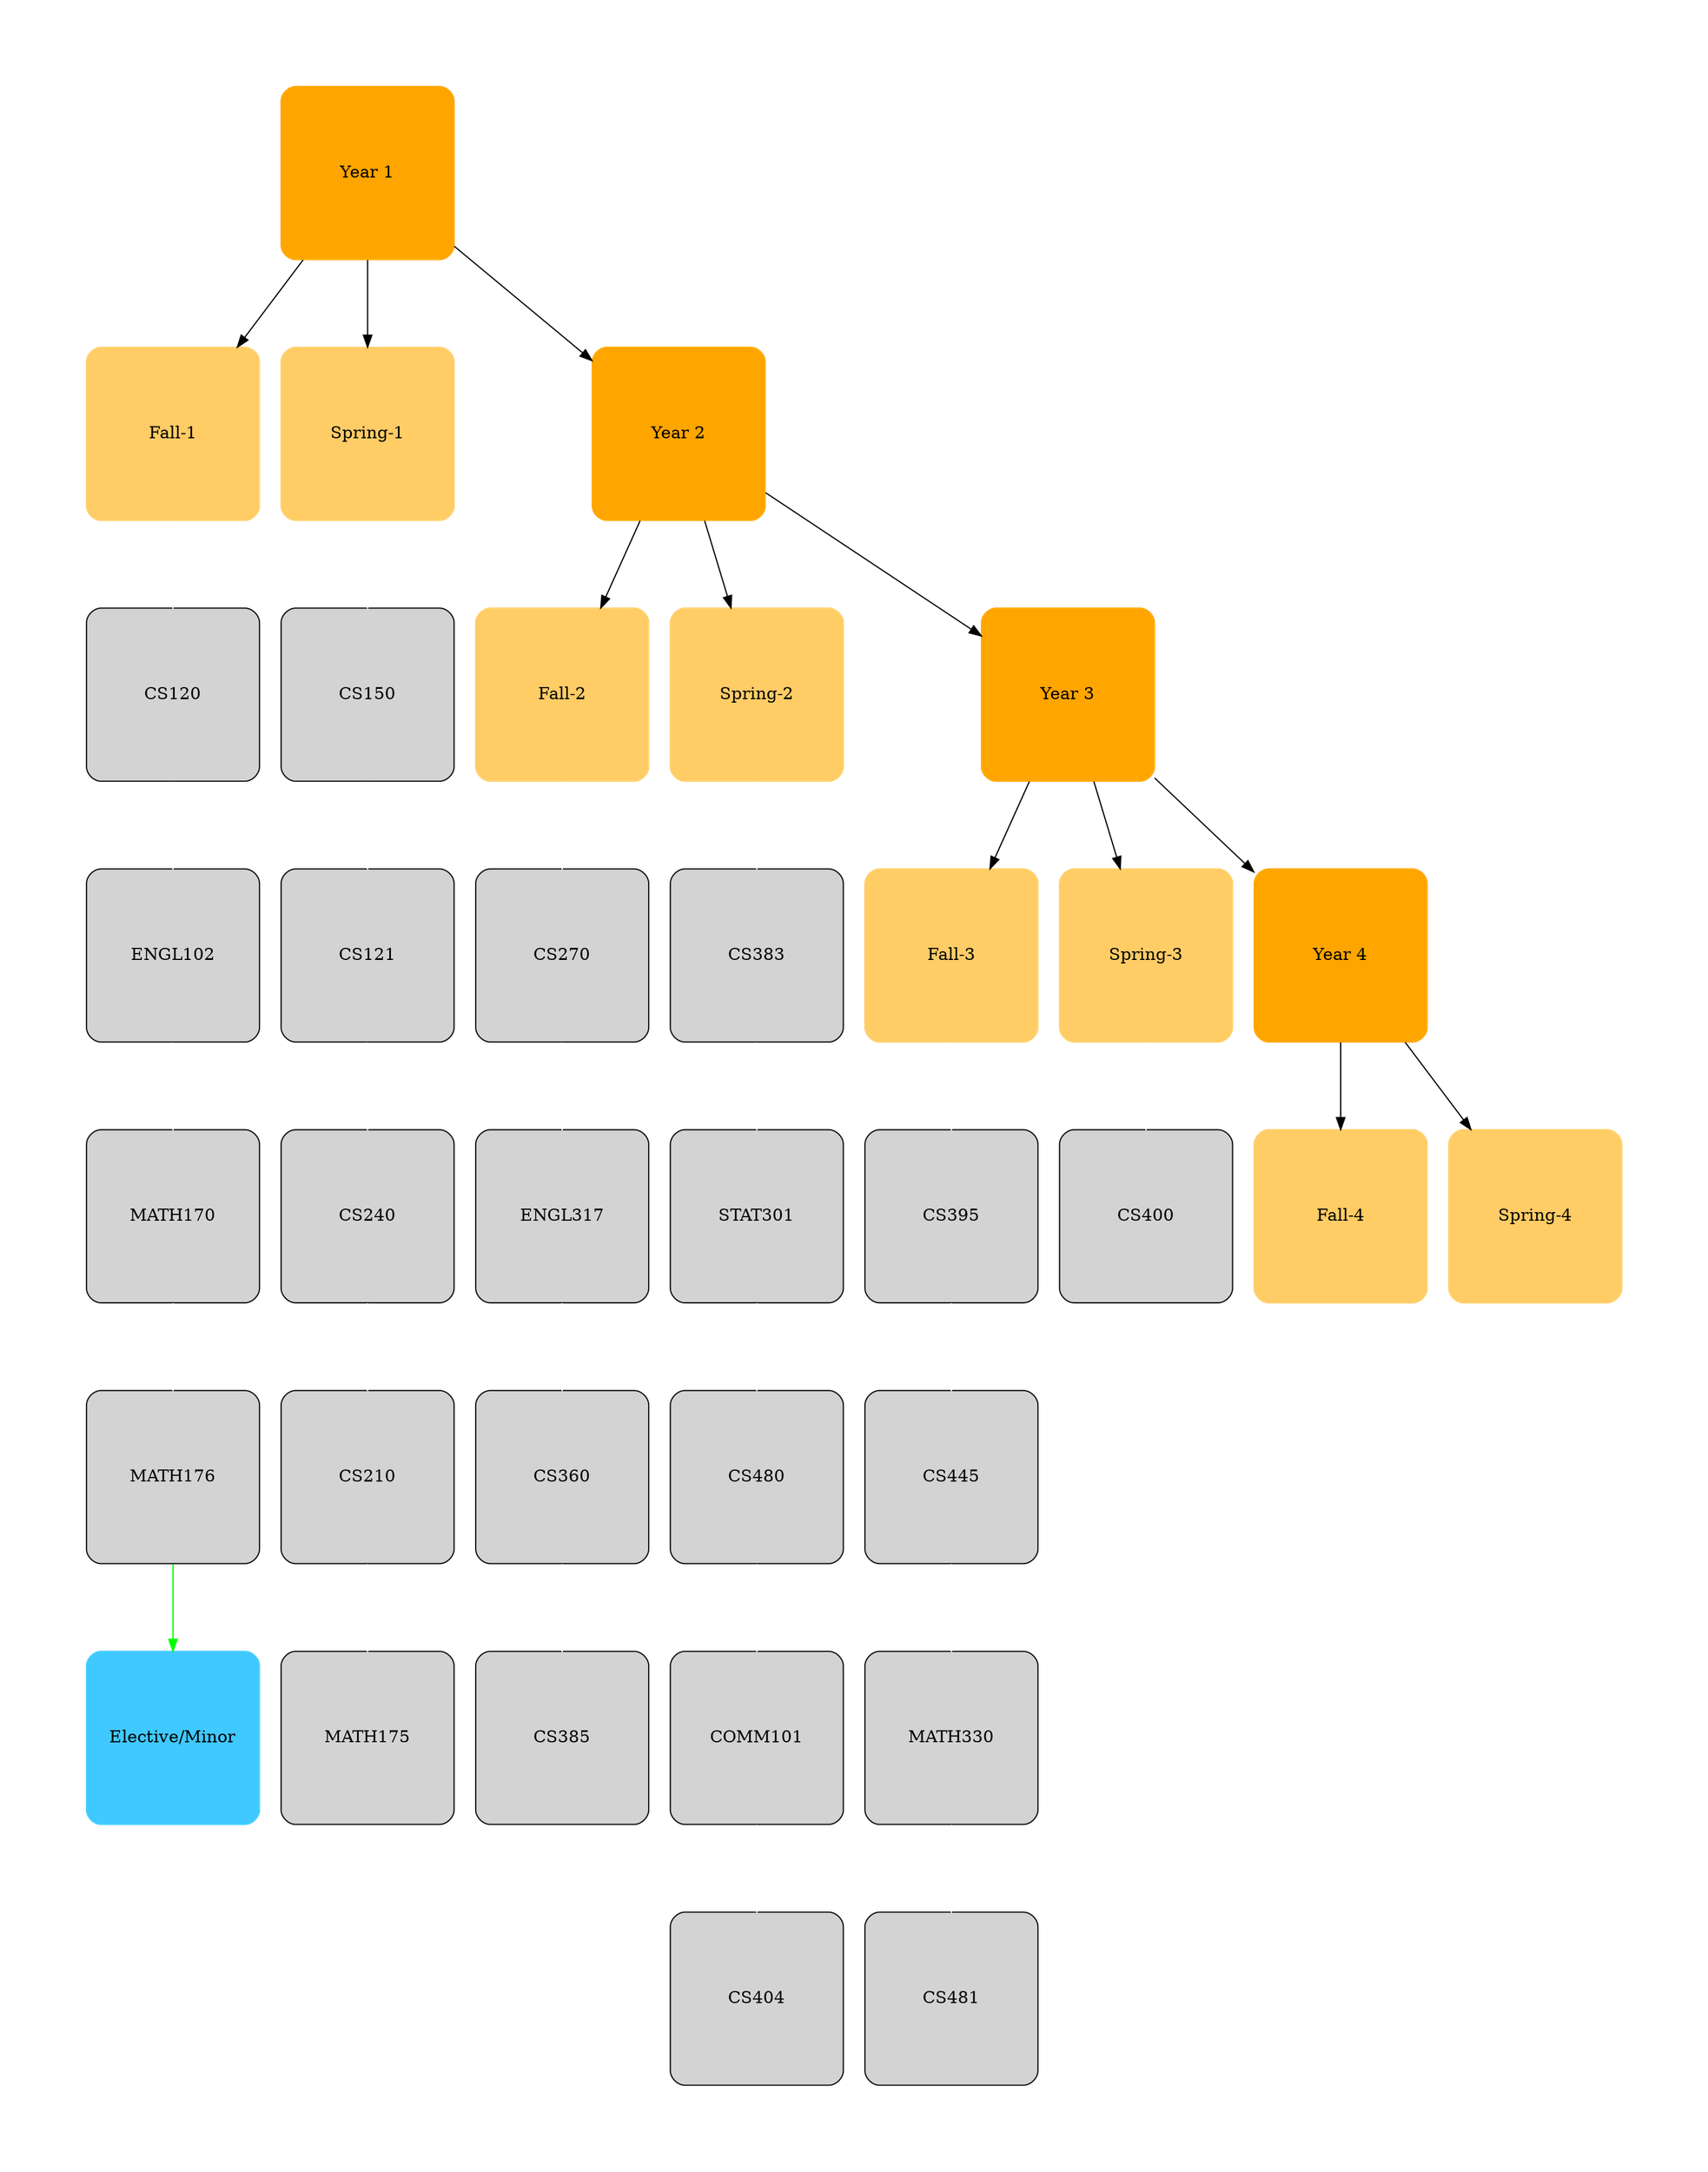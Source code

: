 digraph {
  graph [bgcolor="transparent" rankdir="TB" pad=1 compound="true" forcelabels="true"]
  node [shape="square" style="rounded,filled" width=2 fixedsize="shape"]
  edge [minlen=2]
  "Year 1" [color="orange"]
  "Fall-1" [color="#FFCC66"]
  "Spring-1" [color="#FFCC66"]
  "Year 2" [color="orange"]
  "Fall-2" [color="#FFCC66"]
  "Spring-2" [color="#FFCC66"]
  "Year 3" [color="orange"]
  "Fall-3" [color="#FFCC66"]
  "Spring-3" [color="#FFCC66"]
  "Year 4" [color="orange"]
  "Fall-4" [color="#FFCC66"]
  "Spring-4" [color="#FFCC66"]
  "Elective/Minor" [color="#40c9ff"]
  "Year 1" -> "Fall-1"
  "Year 1" -> "Spring-1"
  "Year 1" -> "Year 2"
  "Year 2" -> "Fall-2"
  "Year 2" -> "Spring-2"
  "Year 2" -> "Year 3"
  "Year 3" -> "Fall-3"
  "Year 3" -> "Spring-3"
  "Year 3" -> "Year 4"
  "Year 4" -> "Fall-4"
  "Year 4" -> "Spring-4"
  "Fall-1" -> "CS120" [color="white"]
  "CS120" -> "ENGL102" [color="white"]
  "ENGL102" -> "MATH170" [color="white"]
  "MATH170" -> "MATH176" [color="white"]
  "Spring-1" -> "CS150" [color="white"]
  "CS150" -> "CS121" [color="white"]
  "CS121" -> "CS240" [color="white"]
  "CS240" -> "CS210" [color="white"]
  "CS210" -> "MATH175" [color="white"]
  "MATH176" -> "Elective/Minor" [color="green"]
  "Fall-2" -> "CS270" [color="white"]
  "CS270" -> "ENGL317" [color="white"]
  "ENGL317" -> "CS360" [color="white"]
  "CS360" -> "CS385" [color="white"]
  "Spring-2" -> "CS383" [color="white"]
  "CS383" -> "STAT301" [color="white"]
  "STAT301" -> "CS480" [color="white"]
  "CS480" -> "COMM101" [color="white"]
  "COMM101" -> "CS404" [color="white"]
  "Fall-3" -> "CS395" [color="white"]
  "CS395" -> "CS445" [color="white"]
  "CS445" -> "MATH330" [color="white"]
  "MATH330" -> "CS481" [color="white"]
  "Spring-3" -> "CS400" [color="white"]
}
